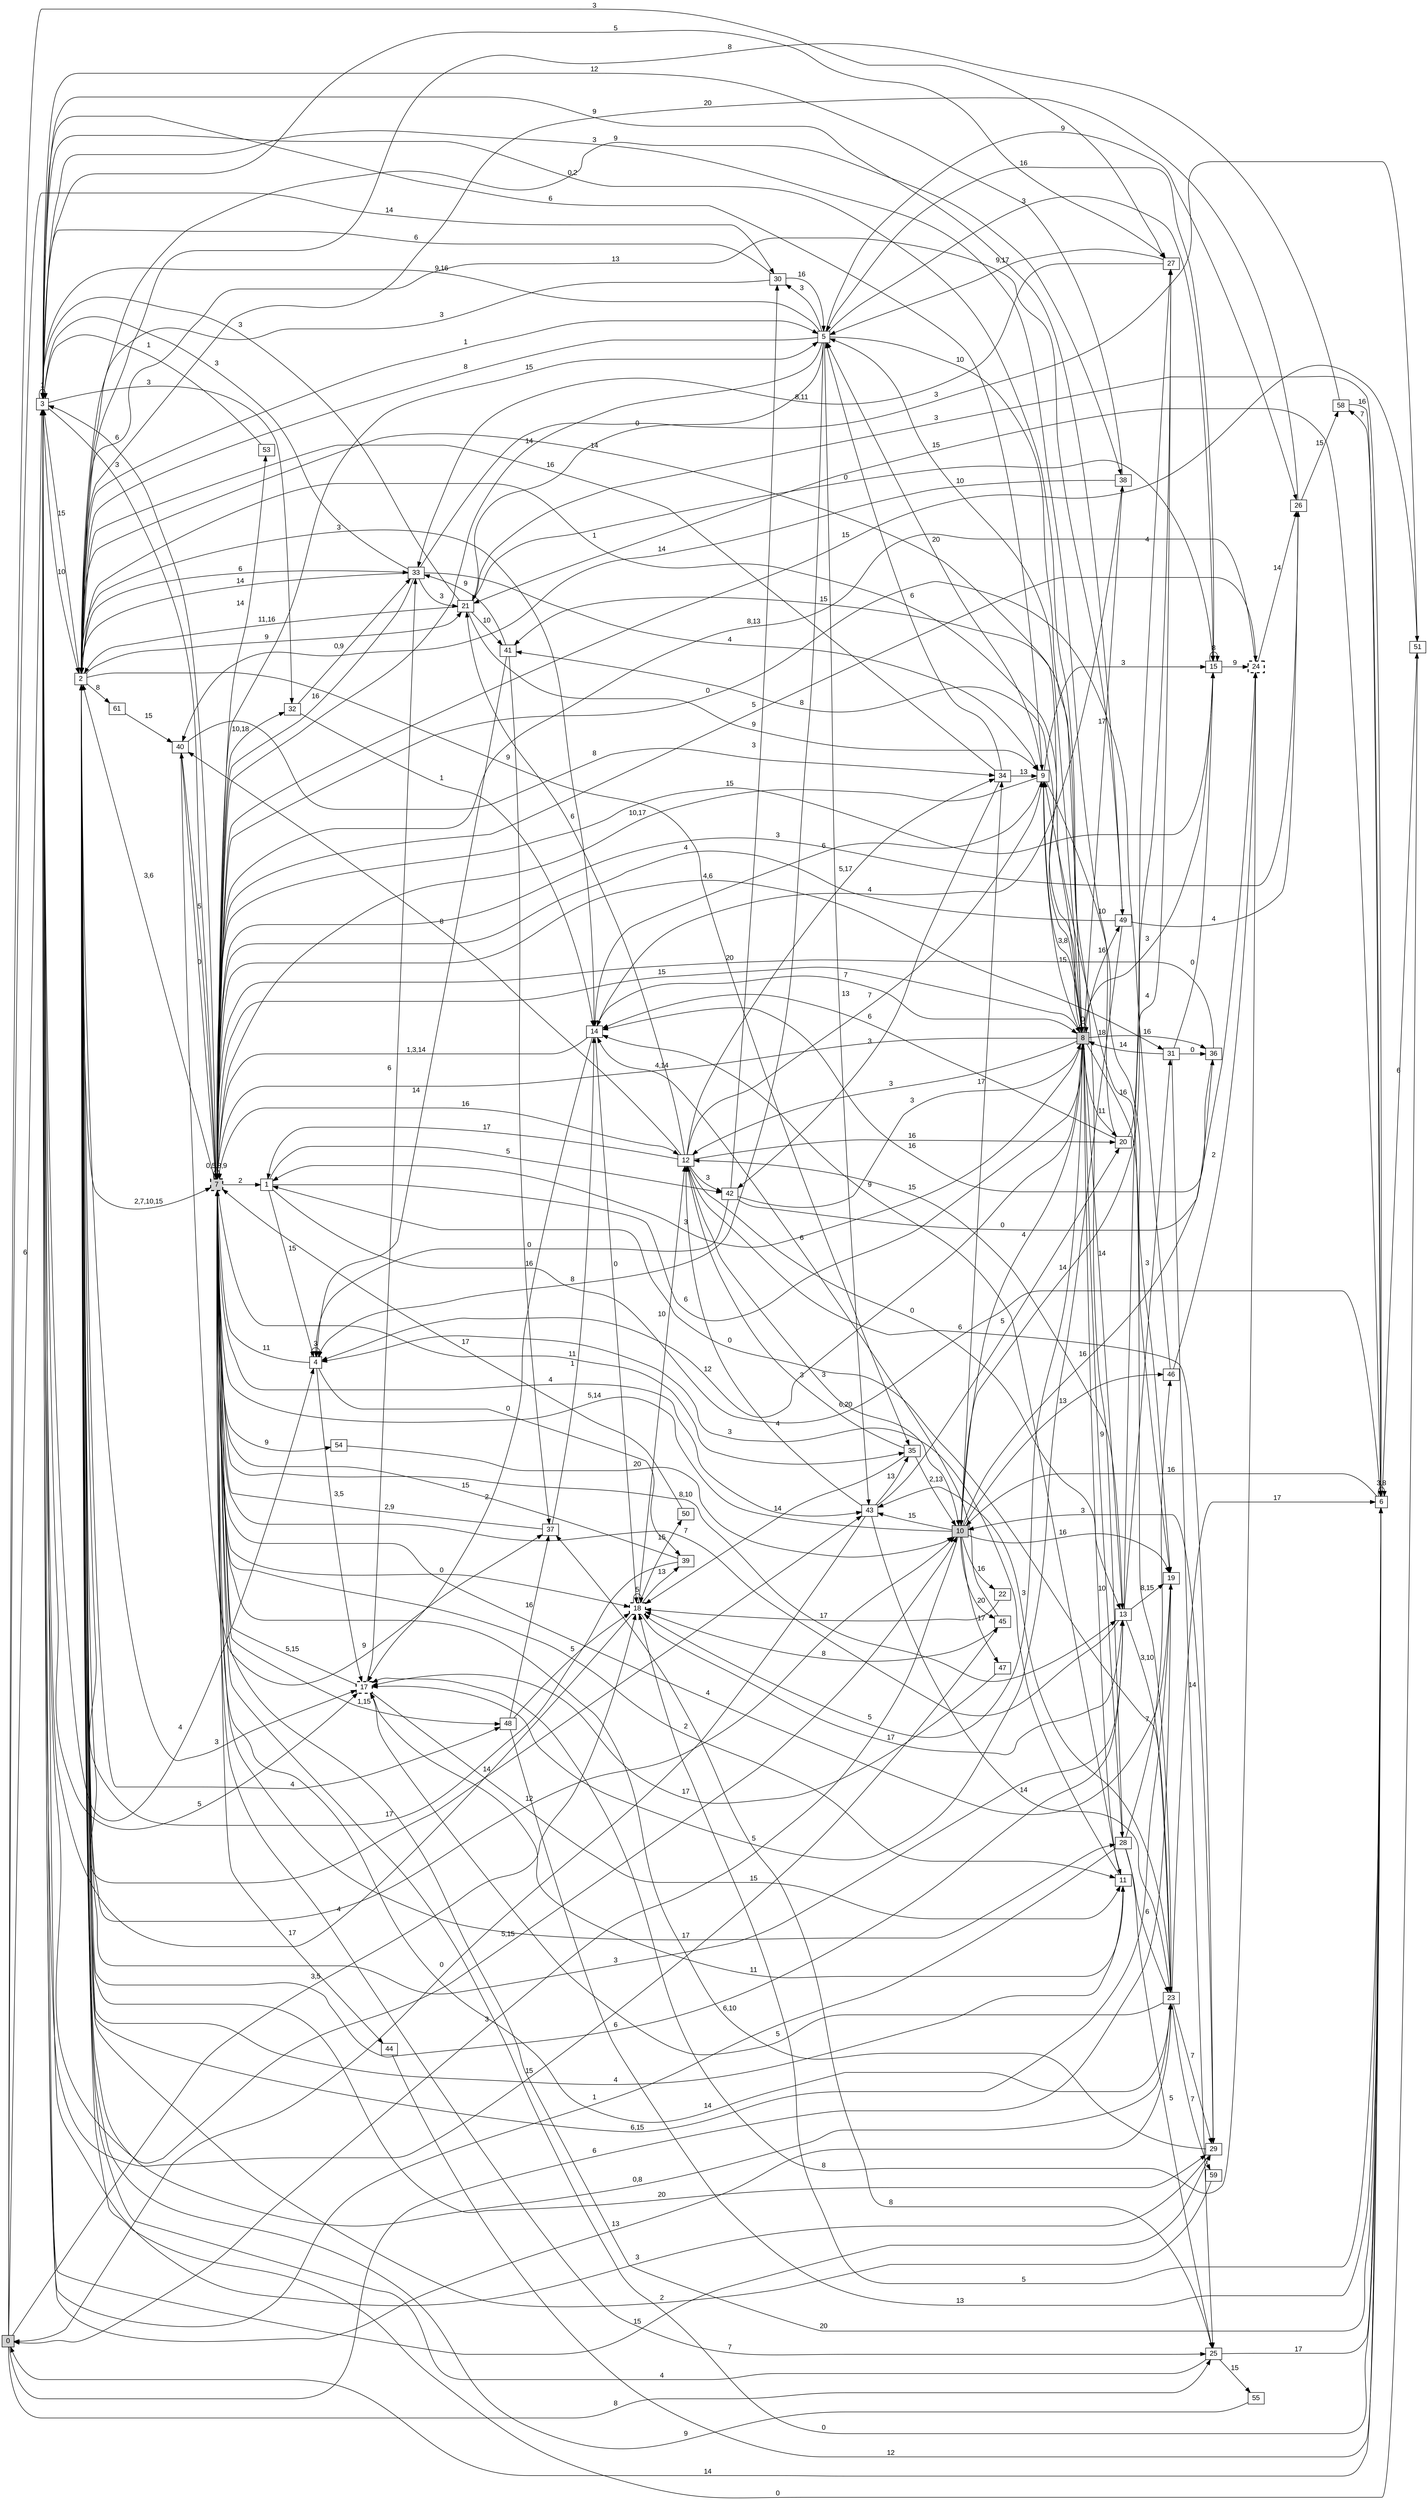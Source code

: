 digraph "NDFA" {
  rankdir=LR
  node [shape=box width=0.1 height=0.1 fontname=Arial]
  edge [fontname=Arial]
/* Estados */
 s0 [label="0" style="filled"] /* I:1 F:0 D:0 */
 s1 [label="1" ] /* I:0 F:0 D:0 */
 s2 [label="2" ] /* I:0 F:0 D:0 */
 s3 [label="3" ] /* I:0 F:0 D:0 */
 s4 [label="4" ] /* I:0 F:0 D:0 */
 s5 [label="5" ] /* I:0 F:0 D:0 */
 s6 [label="6" ] /* I:0 F:0 D:0 */
 s7 [label="7" style="filled,bold,dashed"] /* I:1 F:1 D:0 */
 s8 [label="8" style="filled"] /* I:1 F:0 D:0 */
 s9 [label="9" ] /* I:0 F:0 D:0 */
 s10 [label="10" style="filled"] /* I:1 F:0 D:0 */
 s11 [label="11" ] /* I:0 F:0 D:0 */
 s12 [label="12" ] /* I:0 F:0 D:0 */
 s13 [label="13" ] /* I:0 F:0 D:0 */
 s14 [label="14" ] /* I:0 F:0 D:0 */
 s15 [label="15" ] /* I:0 F:0 D:0 */
 s17 [label="17" style="bold,dashed"] /* I:0 F:1 D:0 */
 s18 [label="18" style="bold,dashed"] /* I:0 F:1 D:0 */
 s19 [label="19" ] /* I:0 F:0 D:0 */
 s20 [label="20" ] /* I:0 F:0 D:0 */
 s21 [label="21" ] /* I:0 F:0 D:0 */
 s22 [label="22" ] /* I:0 F:0 D:0 */
 s23 [label="23" ] /* I:0 F:0 D:0 */
 s24 [label="24" style="bold,dashed"] /* I:0 F:1 D:0 */
 s25 [label="25" ] /* I:0 F:0 D:0 */
 s26 [label="26" ] /* I:0 F:0 D:0 */
 s27 [label="27" ] /* I:0 F:0 D:0 */
 s28 [label="28" ] /* I:0 F:0 D:0 */
 s29 [label="29" ] /* I:0 F:0 D:0 */
 s30 [label="30" ] /* I:0 F:0 D:0 */
 s31 [label="31" ] /* I:0 F:0 D:0 */
 s32 [label="32" ] /* I:0 F:0 D:0 */
 s33 [label="33" ] /* I:0 F:0 D:0 */
 s34 [label="34" ] /* I:0 F:0 D:0 */
 s35 [label="35" ] /* I:0 F:0 D:0 */
 s36 [label="36" ] /* I:0 F:0 D:0 */
 s37 [label="37" ] /* I:0 F:0 D:0 */
 s38 [label="38" ] /* I:0 F:0 D:0 */
 s39 [label="39" ] /* I:0 F:0 D:0 */
 s40 [label="40" ] /* I:0 F:0 D:0 */
 s41 [label="41" ] /* I:0 F:0 D:0 */
 s42 [label="42" ] /* I:0 F:0 D:0 */
 s43 [label="43" ] /* I:0 F:0 D:0 */
 s44 [label="44" ] /* I:0 F:0 D:0 */
 s45 [label="45" ] /* I:0 F:0 D:0 */
 s46 [label="46" ] /* I:0 F:0 D:0 */
 s47 [label="47" ] /* I:0 F:0 D:0 */
 s48 [label="48" ] /* I:0 F:0 D:0 */
 s49 [label="49" ] /* I:0 F:0 D:0 */
 s50 [label="50" ] /* I:0 F:0 D:0 */
 s51 [label="51" ] /* I:0 F:0 D:0 */
 s53 [label="53" ] /* I:0 F:0 D:0 */
 s54 [label="54" ] /* I:0 F:0 D:0 */
 s55 [label="55" ] /* I:0 F:0 D:0 */
 s58 [label="58" ] /* I:0 F:0 D:0 */
 s59 [label="59" ] /* I:0 F:0 D:0 */
 s61 [label="61" ] /* I:0 F:0 D:0 */
/* Transiciones */
  s0 -> s3 [label="6"]
  s0 -> s18 [label="3,5"]
  s0 -> s19 [label="6"]
  s0 -> s25 [label="8"]
  s0 -> s27 [label="3"]
  s0 -> s30 [label="14"]
  s1 -> s4 [label="15"]
  s1 -> s6 [label="6,20"]
  s1 -> s8 [label="6"]
  s1 -> s42 [label="5"]
  s2 -> s3 [label="15"]
  s2 -> s5 [label="1"]
  s2 -> s7 [label="2,7,10,15"]
  s2 -> s8 [label="14"]
  s2 -> s10 [label="12"]
  s2 -> s11 [label="4"]
  s2 -> s13 [label="6"]
  s2 -> s17 [label="3"]
  s2 -> s21 [label="9"]
  s2 -> s23 [label="0,8"]
  s2 -> s29 [label="20"]
  s2 -> s33 [label="6"]
  s2 -> s35 [label="9"]
  s2 -> s38 [label="9"]
  s2 -> s43 [label="14"]
  s2 -> s48 [label="4"]
  s2 -> s49 [label="13"]
  s2 -> s61 [label="8"]
  s3 -> s2 [label="10"]
  s3 -> s3 [label="1"]
  s3 -> s4 [label="4"]
  s3 -> s7 [label="3"]
  s3 -> s9 [label="6"]
  s3 -> s10 [label="5,15"]
  s3 -> s17 [label="5"]
  s3 -> s23 [label="13"]
  s3 -> s27 [label="5"]
  s3 -> s29 [label="15"]
  s3 -> s32 [label="3"]
  s3 -> s45 [label="15"]
  s3 -> s49 [label="9"]
  s4 -> s4 [label="3"]
  s4 -> s7 [label="11"]
  s4 -> s17 [label="3,5"]
  s4 -> s39 [label="0"]
  s5 -> s2 [label="8"]
  s5 -> s3 [label="9,16"]
  s5 -> s4 [label="8"]
  s5 -> s7 [label="14"]
  s5 -> s8 [label="10"]
  s5 -> s15 [label="3"]
  s5 -> s21 [label="0"]
  s5 -> s26 [label="9"]
  s5 -> s30 [label="3"]
  s5 -> s43 [label="13"]
  s6 -> s0 [label="14"]
  s6 -> s6 [label="3,8"]
  s6 -> s7 [label="0"]
  s6 -> s10 [label="16"]
  s6 -> s18 [label="5"]
  s6 -> s21 [label="15"]
  s6 -> s51 [label="6"]
  s6 -> s58 [label="7"]
  s7 -> s1 [label="2"]
  s7 -> s2 [label="3,6"]
  s7 -> s3 [label="6"]
  s7 -> s5 [label="15"]
  s7 -> s6 [label="20"]
  s7 -> s7 [label="0,5,8,9"]
  s7 -> s8 [label="15"]
  s7 -> s11 [label="2"]
  s7 -> s12 [label="16"]
  s7 -> s13 [label="8,10"]
  s7 -> s18 [label="0"]
  s7 -> s23 [label="14"]
  s7 -> s24 [label="5"]
  s7 -> s25 [label="7"]
  s7 -> s28 [label="17"]
  s7 -> s31 [label="4,6"]
  s7 -> s32 [label="10,18"]
  s7 -> s35 [label="11"]
  s7 -> s40 [label="0"]
  s7 -> s43 [label="4"]
  s7 -> s44 [label="17"]
  s7 -> s48 [label="1,15"]
  s7 -> s53 [label="14"]
  s7 -> s54 [label="9"]
  s8 -> s1 [label="3"]
  s8 -> s2 [label="1"]
  s8 -> s3 [label="0,2"]
  s8 -> s4 [label="12"]
  s8 -> s5 [label="10"]
  s8 -> s7 [label="4,14"]
  s8 -> s8 [label="0"]
  s8 -> s9 [label="15"]
  s8 -> s10 [label="4"]
  s8 -> s11 [label="10"]
  s8 -> s12 [label="3"]
  s8 -> s13 [label="14"]
  s8 -> s15 [label="3"]
  s8 -> s18 [label="5"]
  s8 -> s19 [label="16"]
  s8 -> s20 [label="11"]
  s8 -> s28 [label="9"]
  s8 -> s36 [label="16"]
  s8 -> s38 [label="17"]
  s8 -> s41 [label="8"]
  s8 -> s49 [label="16"]
  s9 -> s5 [label="20"]
  s9 -> s7 [label="10,17"]
  s9 -> s8 [label="3,8"]
  s9 -> s14 [label="6"]
  s9 -> s15 [label="3"]
  s9 -> s19 [label="10"]
  s10 -> s0 [label="3"]
  s10 -> s7 [label="5,14"]
  s10 -> s19 [label="16"]
  s10 -> s22 [label="16"]
  s10 -> s34 [label="17"]
  s10 -> s36 [label="16"]
  s10 -> s43 [label="15"]
  s10 -> s45 [label="20"]
  s10 -> s46 [label="13"]
  s10 -> s47 [label="17"]
  s11 -> s4 [label="3"]
  s11 -> s14 [label="9"]
  s11 -> s17 [label="11"]
  s12 -> s1 [label="17"]
  s12 -> s9 [label="7"]
  s12 -> s10 [label="3"]
  s12 -> s13 [label="0"]
  s12 -> s20 [label="16"]
  s12 -> s21 [label="6"]
  s12 -> s29 [label="6"]
  s12 -> s34 [label="5,17"]
  s12 -> s40 [label="8"]
  s12 -> s42 [label="3"]
  s13 -> s2 [label="3"]
  s13 -> s7 [label="7"]
  s13 -> s12 [label="15"]
  s13 -> s19 [label="8,15"]
  s13 -> s23 [label="3,10"]
  s13 -> s27 [label="4"]
  s13 -> s31 [label="3"]
  s14 -> s2 [label="3"]
  s14 -> s7 [label="1,3,14"]
  s14 -> s8 [label="7"]
  s14 -> s17 [label="2"]
  s14 -> s18 [label="0"]
  s15 -> s5 [label="16"]
  s15 -> s7 [label="15"]
  s15 -> s15 [label="8"]
  s15 -> s24 [label="9"]
  s17 -> s7 [label="5,15"]
  s17 -> s11 [label="15"]
  s17 -> s33 [label="6"]
  s18 -> s3 [label="4"]
  s18 -> s12 [label="10"]
  s18 -> s13 [label="17"]
  s18 -> s18 [label="5"]
  s18 -> s39 [label="13"]
  s18 -> s50 [label="15"]
  s19 -> s2 [label="6,15"]
  s19 -> s7 [label="4"]
  s20 -> s3 [label="3"]
  s20 -> s14 [label="6"]
  s20 -> s27 [label="4"]
  s21 -> s2 [label="11,16"]
  s21 -> s3 [label="3"]
  s21 -> s6 [label="3"]
  s21 -> s9 [label="9"]
  s21 -> s15 [label="0"]
  s21 -> s41 [label="10"]
  s22 -> s18 [label="17"]
  s23 -> s1 [label="0"]
  s23 -> s6 [label="17"]
  s23 -> s9 [label="18"]
  s23 -> s17 [label="5"]
  s23 -> s29 [label="7"]
  s23 -> s43 [label="3"]
  s23 -> s59 [label="7"]
  s24 -> s7 [label="8,13"]
  s24 -> s17 [label="8"]
  s24 -> s26 [label="14"]
  s25 -> s2 [label="4"]
  s25 -> s6 [label="17"]
  s25 -> s37 [label="8"]
  s25 -> s55 [label="15"]
  s26 -> s2 [label="20"]
  s26 -> s7 [label="3"]
  s26 -> s58 [label="15"]
  s27 -> s5 [label="9,17"]
  s27 -> s10 [label="14"]
  s27 -> s33 [label="8,11"]
  s28 -> s3 [label="1"]
  s28 -> s23 [label="6"]
  s28 -> s25 [label="5"]
  s28 -> s41 [label="15"]
  s28 -> s46 [label="7"]
  s29 -> s3 [label="3"]
  s29 -> s7 [label="6,10"]
  s29 -> s10 [label="3"]
  s30 -> s2 [label="3"]
  s30 -> s3 [label="6"]
  s30 -> s5 [label="16"]
  s31 -> s8 [label="14"]
  s31 -> s15 [label="0"]
  s31 -> s25 [label="14"]
  s31 -> s36 [label="0"]
  s32 -> s14 [label="1"]
  s32 -> s33 [label="0,9"]
  s33 -> s2 [label="14"]
  s33 -> s3 [label="3"]
  s33 -> s7 [label="16"]
  s33 -> s9 [label="4"]
  s33 -> s21 [label="3"]
  s33 -> s51 [label="3"]
  s34 -> s2 [label="16"]
  s34 -> s5 [label="6"]
  s34 -> s9 [label="13"]
  s34 -> s42 [label="3"]
  s35 -> s10 [label="2,13"]
  s35 -> s12 [label="3"]
  s35 -> s18 [label="14"]
  s36 -> s7 [label="20"]
  s36 -> s14 [label="16"]
  s37 -> s7 [label="2,9"]
  s37 -> s14 [label="1"]
  s38 -> s3 [label="12"]
  s38 -> s14 [label="4"]
  s38 -> s40 [label="14"]
  s39 -> s2 [label="17"]
  s39 -> s7 [label="15"]
  s40 -> s7 [label="5"]
  s40 -> s34 [label="8"]
  s40 -> s37 [label="9"]
  s41 -> s4 [label="14"]
  s41 -> s33 [label="9"]
  s41 -> s37 [label="16"]
  s42 -> s4 [label="0"]
  s42 -> s8 [label="3"]
  s42 -> s24 [label="0"]
  s42 -> s30 [label="3"]
  s43 -> s0 [label="0"]
  s43 -> s12 [label="4"]
  s43 -> s20 [label="5"]
  s43 -> s23 [label="14"]
  s43 -> s35 [label="13"]
  s44 -> s6 [label="12"]
  s45 -> s14 [label="6"]
  s45 -> s18 [label="8"]
  s46 -> s7 [label="0"]
  s46 -> s24 [label="2"]
  s47 -> s17 [label="17"]
  s48 -> s6 [label="13"]
  s48 -> s18 [label="5"]
  s48 -> s37 [label="16"]
  s49 -> s7 [label="4"]
  s49 -> s17 [label="5"]
  s49 -> s26 [label="4"]
  s50 -> s7 [label="17"]
  s51 -> s2 [label="0"]
  s51 -> s7 [label="15"]
  s53 -> s3 [label="1"]
  s54 -> s10 [label="20"]
  s55 -> s2 [label="9"]
  s58 -> s2 [label="8"]
  s58 -> s6 [label="16"]
  s59 -> s2 [label="2"]
  s61 -> s40 [label="15"]
}
